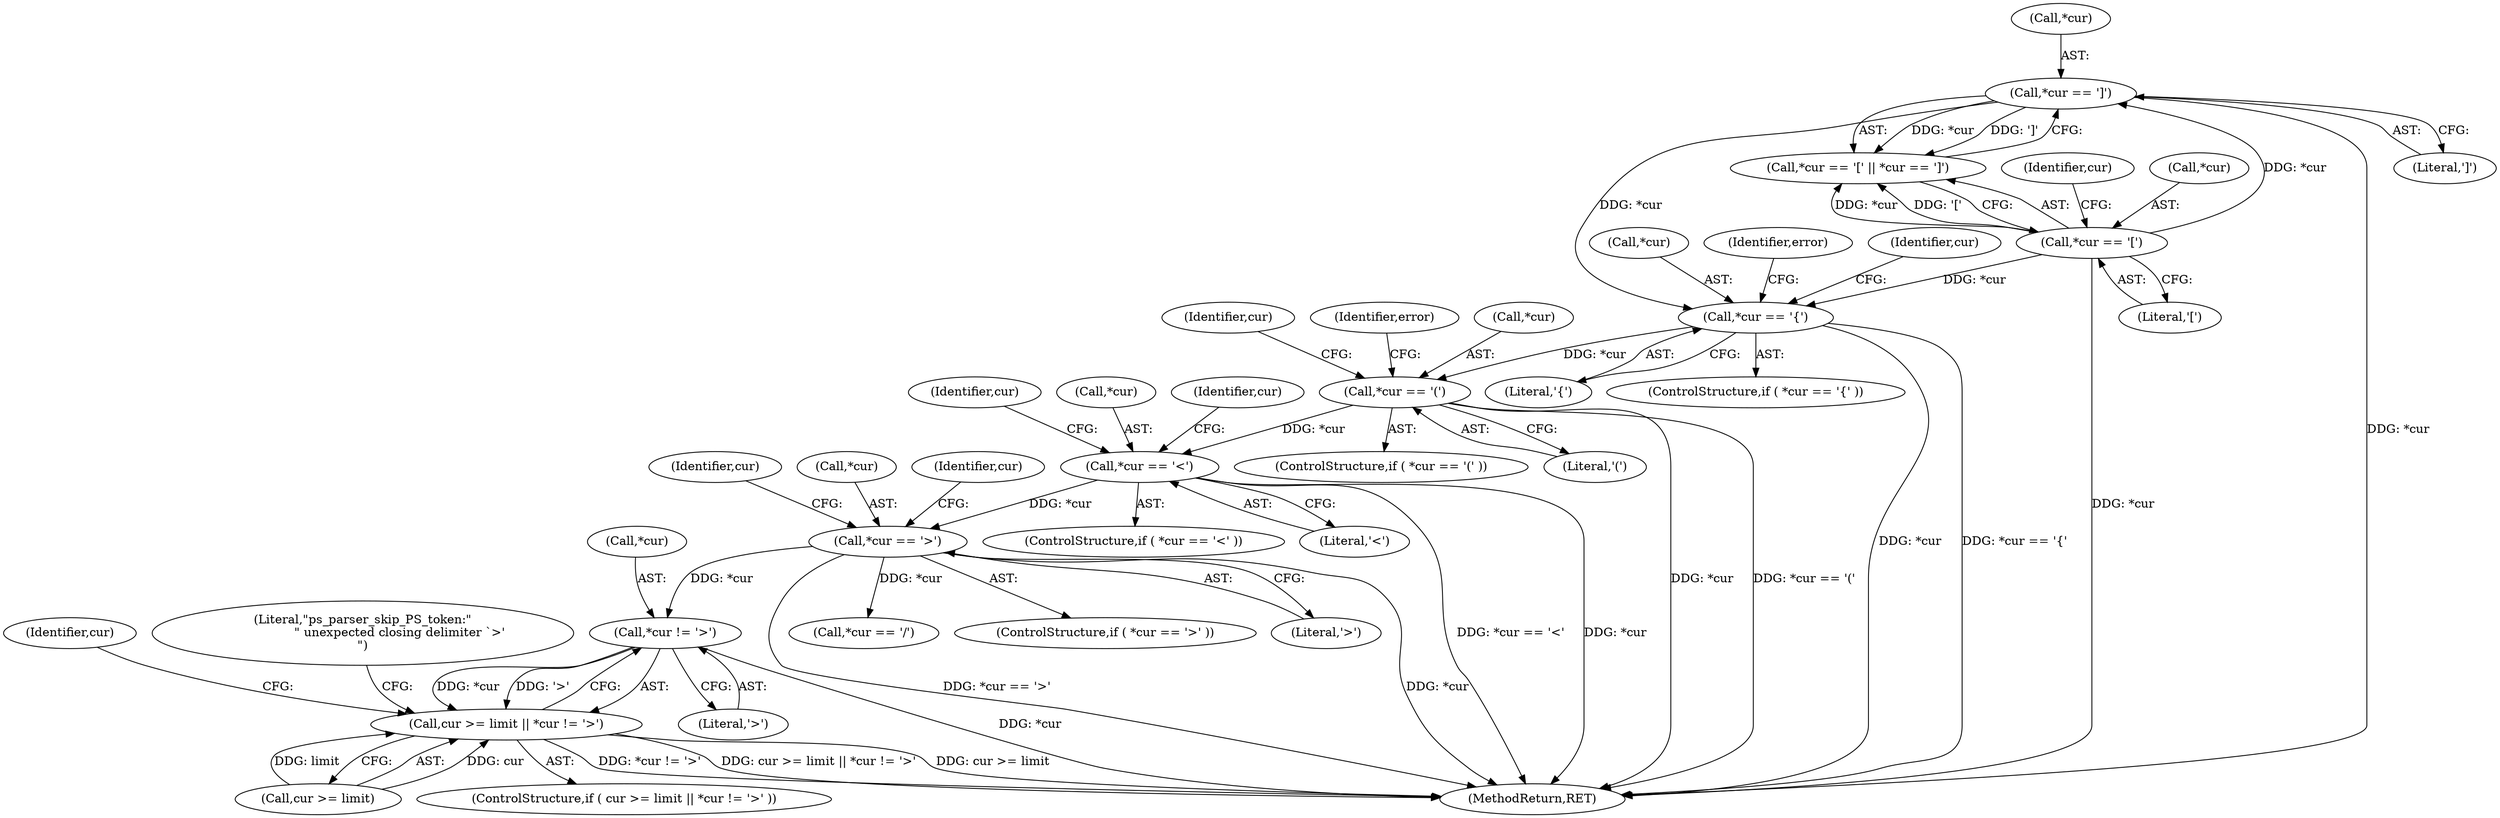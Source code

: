 digraph "0_savannah_db5a4a9ae7b0048f033361744421da8569642f73@pointer" {
"1000227" [label="(Call,*cur != '>')"];
"1000215" [label="(Call,*cur == '>')"];
"1000183" [label="(Call,*cur == '<')"];
"1000170" [label="(Call,*cur == '(')"];
"1000157" [label="(Call,*cur == '{')"];
"1000148" [label="(Call,*cur == ']')"];
"1000144" [label="(Call,*cur == '[')"];
"1000223" [label="(Call,cur >= limit || *cur != '>')"];
"1000185" [label="(Identifier,cur)"];
"1000160" [label="(Literal,'{')"];
"1000217" [label="(Identifier,cur)"];
"1000240" [label="(Identifier,cur)"];
"1000157" [label="(Call,*cur == '{')"];
"1000224" [label="(Call,cur >= limit)"];
"1000150" [label="(Identifier,cur)"];
"1000156" [label="(ControlStructure,if ( *cur == '{' ))"];
"1000245" [label="(Identifier,cur)"];
"1000243" [label="(Call,*cur == '/')"];
"1000158" [label="(Call,*cur)"];
"1000163" [label="(Identifier,error)"];
"1000215" [label="(Call,*cur == '>')"];
"1000176" [label="(Identifier,error)"];
"1000169" [label="(ControlStructure,if ( *cur == '(' ))"];
"1000214" [label="(ControlStructure,if ( *cur == '>' ))"];
"1000148" [label="(Call,*cur == ']')"];
"1000216" [label="(Call,*cur)"];
"1000192" [label="(Identifier,cur)"];
"1000170" [label="(Call,*cur == '(')"];
"1000143" [label="(Call,*cur == '[' || *cur == ']')"];
"1000299" [label="(MethodReturn,RET)"];
"1000230" [label="(Literal,'>')"];
"1000149" [label="(Call,*cur)"];
"1000184" [label="(Call,*cur)"];
"1000182" [label="(ControlStructure,if ( *cur == '<' ))"];
"1000172" [label="(Identifier,cur)"];
"1000222" [label="(ControlStructure,if ( cur >= limit || *cur != '>' ))"];
"1000173" [label="(Literal,'(')"];
"1000186" [label="(Literal,'<')"];
"1000233" [label="(Literal,\"ps_parser_skip_PS_token:\"\n                   \" unexpected closing delimiter `>'\n\")"];
"1000227" [label="(Call,*cur != '>')"];
"1000218" [label="(Literal,'>')"];
"1000151" [label="(Literal,']')"];
"1000147" [label="(Literal,'[')"];
"1000145" [label="(Call,*cur)"];
"1000183" [label="(Call,*cur == '<')"];
"1000223" [label="(Call,cur >= limit || *cur != '>')"];
"1000221" [label="(Identifier,cur)"];
"1000228" [label="(Call,*cur)"];
"1000144" [label="(Call,*cur == '[')"];
"1000171" [label="(Call,*cur)"];
"1000227" -> "1000223"  [label="AST: "];
"1000227" -> "1000230"  [label="CFG: "];
"1000228" -> "1000227"  [label="AST: "];
"1000230" -> "1000227"  [label="AST: "];
"1000223" -> "1000227"  [label="CFG: "];
"1000227" -> "1000299"  [label="DDG: *cur"];
"1000227" -> "1000223"  [label="DDG: *cur"];
"1000227" -> "1000223"  [label="DDG: '>'"];
"1000215" -> "1000227"  [label="DDG: *cur"];
"1000215" -> "1000214"  [label="AST: "];
"1000215" -> "1000218"  [label="CFG: "];
"1000216" -> "1000215"  [label="AST: "];
"1000218" -> "1000215"  [label="AST: "];
"1000221" -> "1000215"  [label="CFG: "];
"1000245" -> "1000215"  [label="CFG: "];
"1000215" -> "1000299"  [label="DDG: *cur"];
"1000215" -> "1000299"  [label="DDG: *cur == '>'"];
"1000183" -> "1000215"  [label="DDG: *cur"];
"1000215" -> "1000243"  [label="DDG: *cur"];
"1000183" -> "1000182"  [label="AST: "];
"1000183" -> "1000186"  [label="CFG: "];
"1000184" -> "1000183"  [label="AST: "];
"1000186" -> "1000183"  [label="AST: "];
"1000192" -> "1000183"  [label="CFG: "];
"1000217" -> "1000183"  [label="CFG: "];
"1000183" -> "1000299"  [label="DDG: *cur == '<'"];
"1000183" -> "1000299"  [label="DDG: *cur"];
"1000170" -> "1000183"  [label="DDG: *cur"];
"1000170" -> "1000169"  [label="AST: "];
"1000170" -> "1000173"  [label="CFG: "];
"1000171" -> "1000170"  [label="AST: "];
"1000173" -> "1000170"  [label="AST: "];
"1000176" -> "1000170"  [label="CFG: "];
"1000185" -> "1000170"  [label="CFG: "];
"1000170" -> "1000299"  [label="DDG: *cur"];
"1000170" -> "1000299"  [label="DDG: *cur == '('"];
"1000157" -> "1000170"  [label="DDG: *cur"];
"1000157" -> "1000156"  [label="AST: "];
"1000157" -> "1000160"  [label="CFG: "];
"1000158" -> "1000157"  [label="AST: "];
"1000160" -> "1000157"  [label="AST: "];
"1000163" -> "1000157"  [label="CFG: "];
"1000172" -> "1000157"  [label="CFG: "];
"1000157" -> "1000299"  [label="DDG: *cur == '{'"];
"1000157" -> "1000299"  [label="DDG: *cur"];
"1000148" -> "1000157"  [label="DDG: *cur"];
"1000144" -> "1000157"  [label="DDG: *cur"];
"1000148" -> "1000143"  [label="AST: "];
"1000148" -> "1000151"  [label="CFG: "];
"1000149" -> "1000148"  [label="AST: "];
"1000151" -> "1000148"  [label="AST: "];
"1000143" -> "1000148"  [label="CFG: "];
"1000148" -> "1000299"  [label="DDG: *cur"];
"1000148" -> "1000143"  [label="DDG: *cur"];
"1000148" -> "1000143"  [label="DDG: ']'"];
"1000144" -> "1000148"  [label="DDG: *cur"];
"1000144" -> "1000143"  [label="AST: "];
"1000144" -> "1000147"  [label="CFG: "];
"1000145" -> "1000144"  [label="AST: "];
"1000147" -> "1000144"  [label="AST: "];
"1000150" -> "1000144"  [label="CFG: "];
"1000143" -> "1000144"  [label="CFG: "];
"1000144" -> "1000299"  [label="DDG: *cur"];
"1000144" -> "1000143"  [label="DDG: *cur"];
"1000144" -> "1000143"  [label="DDG: '['"];
"1000223" -> "1000222"  [label="AST: "];
"1000223" -> "1000224"  [label="CFG: "];
"1000224" -> "1000223"  [label="AST: "];
"1000233" -> "1000223"  [label="CFG: "];
"1000240" -> "1000223"  [label="CFG: "];
"1000223" -> "1000299"  [label="DDG: *cur != '>'"];
"1000223" -> "1000299"  [label="DDG: cur >= limit || *cur != '>'"];
"1000223" -> "1000299"  [label="DDG: cur >= limit"];
"1000224" -> "1000223"  [label="DDG: cur"];
"1000224" -> "1000223"  [label="DDG: limit"];
}
